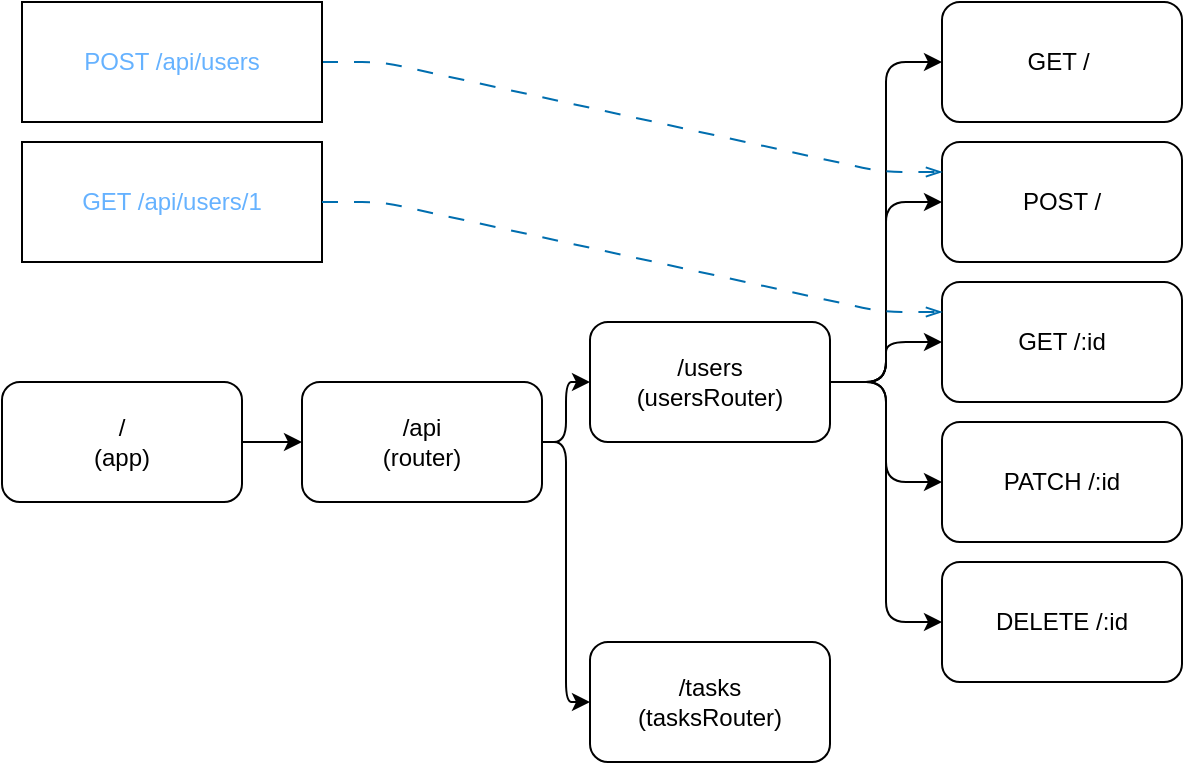 <mxfile scale="1" border="0" disableSvgWarning="true">
    <diagram id="yd9POc-MxFbEzsXs6Etx" name="Page-1">
        <mxGraphModel dx="665" dy="482" grid="1" gridSize="10" guides="1" tooltips="1" connect="1" arrows="1" fold="1" page="1" pageScale="1" pageWidth="827" pageHeight="1169" math="0" shadow="0">
            <root>
                <mxCell id="0"/>
                <mxCell id="1" parent="0"/>
                <mxCell id="4" style="edgeStyle=none;html=1;exitX=1;exitY=0.5;exitDx=0;exitDy=0;" parent="1" source="2" target="3" edge="1">
                    <mxGeometry relative="1" as="geometry"/>
                </mxCell>
                <mxCell id="2" value="/&lt;br&gt;(app)" style="rounded=1;whiteSpace=wrap;html=1;" parent="1" vertex="1">
                    <mxGeometry y="200" width="120" height="60" as="geometry"/>
                </mxCell>
                <mxCell id="17" style="edgeStyle=elbowEdgeStyle;html=1;exitX=1;exitY=0.5;exitDx=0;exitDy=0;entryX=0;entryY=0.5;entryDx=0;entryDy=0;" edge="1" parent="1" source="3" target="7">
                    <mxGeometry relative="1" as="geometry"/>
                </mxCell>
                <mxCell id="18" style="edgeStyle=elbowEdgeStyle;html=1;exitX=1;exitY=0.5;exitDx=0;exitDy=0;entryX=0;entryY=0.5;entryDx=0;entryDy=0;" edge="1" parent="1" source="3" target="5">
                    <mxGeometry relative="1" as="geometry"/>
                </mxCell>
                <mxCell id="3" value="/api&lt;br&gt;(router)" style="rounded=1;whiteSpace=wrap;html=1;" parent="1" vertex="1">
                    <mxGeometry x="150" y="200" width="120" height="60" as="geometry"/>
                </mxCell>
                <mxCell id="16" style="edgeStyle=elbowEdgeStyle;html=1;exitX=1;exitY=0.5;exitDx=0;exitDy=0;entryX=0;entryY=0.5;entryDx=0;entryDy=0;labelBorderColor=none;" edge="1" parent="1" source="5" target="9">
                    <mxGeometry relative="1" as="geometry"/>
                </mxCell>
                <mxCell id="19" style="edgeStyle=elbowEdgeStyle;html=1;exitX=1;exitY=0.5;exitDx=0;exitDy=0;entryX=0;entryY=0.5;entryDx=0;entryDy=0;" edge="1" parent="1" source="5" target="13">
                    <mxGeometry relative="1" as="geometry"/>
                </mxCell>
                <mxCell id="23" style="edgeStyle=elbowEdgeStyle;html=1;exitX=1;exitY=0.5;exitDx=0;exitDy=0;entryX=0;entryY=0.5;entryDx=0;entryDy=0;" edge="1" parent="1" source="5" target="20">
                    <mxGeometry relative="1" as="geometry"/>
                </mxCell>
                <mxCell id="24" style="edgeStyle=elbowEdgeStyle;html=1;exitX=1;exitY=0.5;exitDx=0;exitDy=0;" edge="1" parent="1" source="5" target="21">
                    <mxGeometry relative="1" as="geometry"/>
                </mxCell>
                <mxCell id="25" style="edgeStyle=elbowEdgeStyle;html=1;exitX=1;exitY=0.5;exitDx=0;exitDy=0;entryX=0;entryY=0.5;entryDx=0;entryDy=0;" edge="1" parent="1" source="5" target="22">
                    <mxGeometry relative="1" as="geometry"/>
                </mxCell>
                <mxCell id="5" value="/users&lt;br&gt;(usersRouter)" style="rounded=1;whiteSpace=wrap;html=1;" parent="1" vertex="1">
                    <mxGeometry x="294" y="170" width="120" height="60" as="geometry"/>
                </mxCell>
                <mxCell id="7" value="/tasks&lt;br&gt;(tasksRouter)" style="rounded=1;whiteSpace=wrap;html=1;" parent="1" vertex="1">
                    <mxGeometry x="294" y="330" width="120" height="60" as="geometry"/>
                </mxCell>
                <mxCell id="9" value="GET /&amp;nbsp;" style="rounded=1;whiteSpace=wrap;html=1;" parent="1" vertex="1">
                    <mxGeometry x="470" y="10" width="120" height="60" as="geometry"/>
                </mxCell>
                <mxCell id="10" value="&lt;font color=&quot;#66b2ff&quot;&gt;GET /api/users/1&lt;/font&gt;" style="rounded=0;whiteSpace=wrap;html=1;" parent="1" vertex="1">
                    <mxGeometry x="10" y="80" width="150" height="60" as="geometry"/>
                </mxCell>
                <mxCell id="13" value="POST /" style="rounded=1;whiteSpace=wrap;html=1;" parent="1" vertex="1">
                    <mxGeometry x="470" y="80" width="120" height="60" as="geometry"/>
                </mxCell>
                <mxCell id="26" style="edgeStyle=entityRelationEdgeStyle;html=1;exitX=1;exitY=0.5;exitDx=0;exitDy=0;dashed=1;dashPattern=8 8;entryX=0;entryY=0.25;entryDx=0;entryDy=0;endArrow=openThin;endFill=0;fillColor=#1ba1e2;strokeColor=#006EAF;" edge="1" parent="1" source="14" target="13">
                    <mxGeometry relative="1" as="geometry">
                        <mxPoint x="330" y="60" as="targetPoint"/>
                    </mxGeometry>
                </mxCell>
                <mxCell id="14" value="POST /api/users" style="rounded=0;whiteSpace=wrap;html=1;fontColor=#66B2FF;" parent="1" vertex="1">
                    <mxGeometry x="10" y="10" width="150" height="60" as="geometry"/>
                </mxCell>
                <mxCell id="20" value="GET /:id" style="rounded=1;whiteSpace=wrap;html=1;" vertex="1" parent="1">
                    <mxGeometry x="470" y="150" width="120" height="60" as="geometry"/>
                </mxCell>
                <mxCell id="21" value="PATCH /:id" style="rounded=1;whiteSpace=wrap;html=1;" vertex="1" parent="1">
                    <mxGeometry x="470" y="220" width="120" height="60" as="geometry"/>
                </mxCell>
                <mxCell id="22" value="DELETE /:id" style="rounded=1;whiteSpace=wrap;html=1;" vertex="1" parent="1">
                    <mxGeometry x="470" y="290" width="120" height="60" as="geometry"/>
                </mxCell>
                <mxCell id="27" style="edgeStyle=entityRelationEdgeStyle;html=1;exitX=1;exitY=0.5;exitDx=0;exitDy=0;dashed=1;dashPattern=8 8;entryX=0;entryY=0.25;entryDx=0;entryDy=0;endArrow=openThin;endFill=0;fillColor=#1ba1e2;strokeColor=#006EAF;" edge="1" parent="1" source="10" target="20">
                    <mxGeometry relative="1" as="geometry">
                        <mxPoint x="480" y="105" as="targetPoint"/>
                        <mxPoint x="170" y="50" as="sourcePoint"/>
                    </mxGeometry>
                </mxCell>
            </root>
        </mxGraphModel>
    </diagram>
</mxfile>
